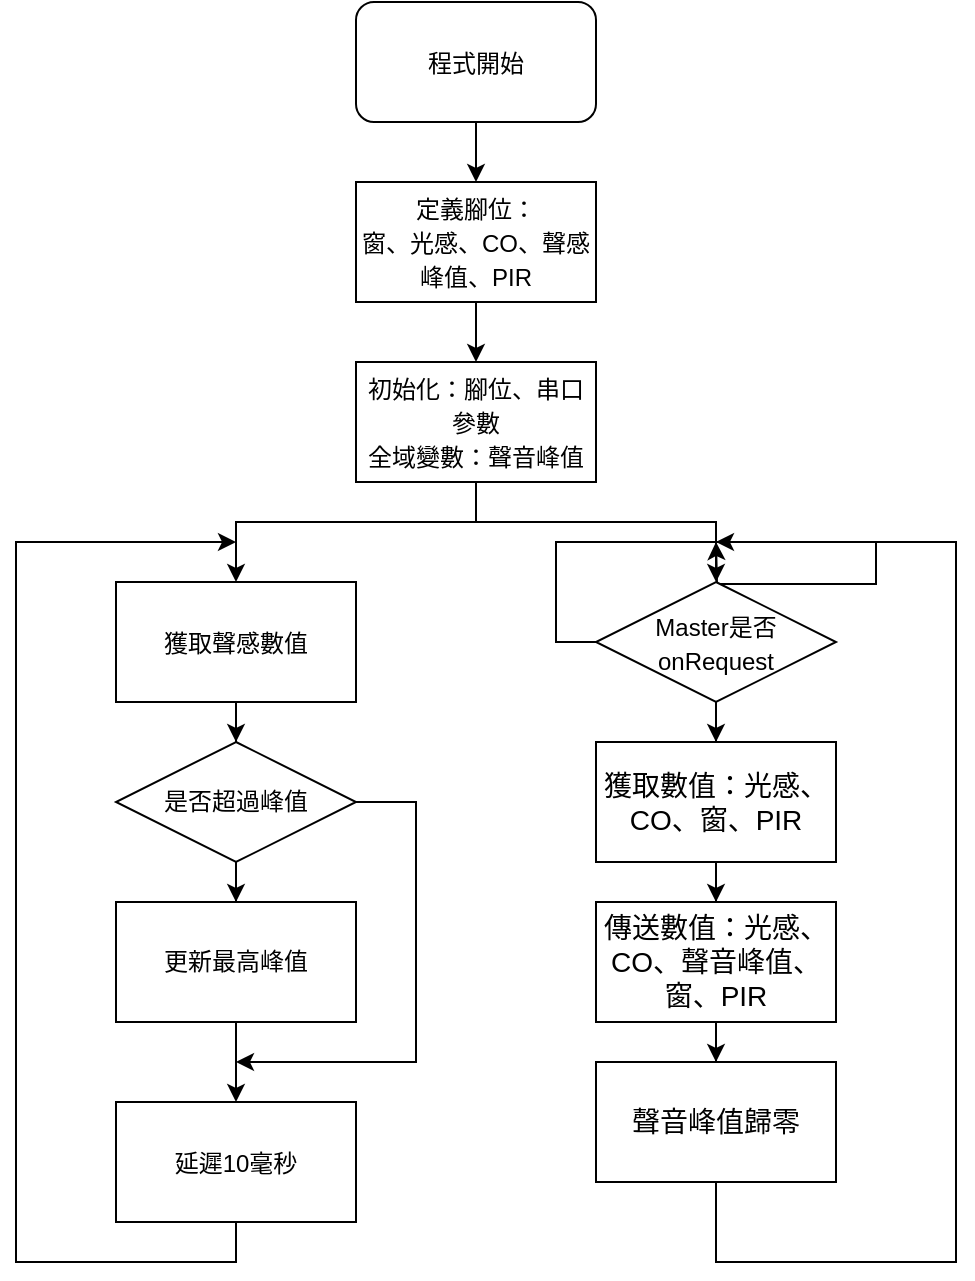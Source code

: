 <mxfile version="17.4.0" type="github">
  <diagram id="Zr0Yv7qYUi1ScYz8-S9F" name="第1頁">
    <mxGraphModel dx="730" dy="313" grid="1" gridSize="10" guides="1" tooltips="1" connect="1" arrows="1" fold="1" page="1" pageScale="1" pageWidth="827" pageHeight="1169" math="0" shadow="0">
      <root>
        <mxCell id="0" />
        <mxCell id="1" parent="0" />
        <mxCell id="sEIijlILCAp8ABGwAB-L-1" value="" style="edgeStyle=orthogonalEdgeStyle;rounded=0;orthogonalLoop=1;jettySize=auto;html=1;fontSize=14;" edge="1" parent="1" source="sEIijlILCAp8ABGwAB-L-2" target="sEIijlILCAp8ABGwAB-L-4">
          <mxGeometry relative="1" as="geometry" />
        </mxCell>
        <mxCell id="sEIijlILCAp8ABGwAB-L-2" value="&lt;font style=&quot;font-size: 12px&quot;&gt;程式開始&lt;/font&gt;" style="rounded=1;whiteSpace=wrap;html=1;fontSize=14;" vertex="1" parent="1">
          <mxGeometry x="250" y="30" width="120" height="60" as="geometry" />
        </mxCell>
        <mxCell id="sEIijlILCAp8ABGwAB-L-3" value="" style="edgeStyle=orthogonalEdgeStyle;rounded=0;orthogonalLoop=1;jettySize=auto;html=1;fontSize=14;" edge="1" parent="1" source="sEIijlILCAp8ABGwAB-L-4" target="sEIijlILCAp8ABGwAB-L-7">
          <mxGeometry relative="1" as="geometry" />
        </mxCell>
        <mxCell id="sEIijlILCAp8ABGwAB-L-4" value="&lt;font style=&quot;font-size: 12px&quot;&gt;定義腳位：&lt;br&gt;窗、光感、CO、聲感峰值、PIR&lt;/font&gt;" style="rounded=0;whiteSpace=wrap;html=1;fontSize=14;" vertex="1" parent="1">
          <mxGeometry x="250" y="120" width="120" height="60" as="geometry" />
        </mxCell>
        <mxCell id="sEIijlILCAp8ABGwAB-L-5" style="edgeStyle=orthogonalEdgeStyle;rounded=0;orthogonalLoop=1;jettySize=auto;html=1;exitX=0.5;exitY=1;exitDx=0;exitDy=0;fontSize=14;" edge="1" parent="1" source="sEIijlILCAp8ABGwAB-L-7" target="sEIijlILCAp8ABGwAB-L-9">
          <mxGeometry relative="1" as="geometry">
            <Array as="points">
              <mxPoint x="310" y="290" />
              <mxPoint x="190" y="290" />
            </Array>
          </mxGeometry>
        </mxCell>
        <mxCell id="sEIijlILCAp8ABGwAB-L-6" style="edgeStyle=orthogonalEdgeStyle;rounded=0;orthogonalLoop=1;jettySize=auto;html=1;exitX=0.5;exitY=1;exitDx=0;exitDy=0;fontSize=14;" edge="1" parent="1" source="sEIijlILCAp8ABGwAB-L-7">
          <mxGeometry relative="1" as="geometry">
            <mxPoint x="430.034" y="320" as="targetPoint" />
            <Array as="points">
              <mxPoint x="310" y="290" />
              <mxPoint x="430" y="290" />
            </Array>
          </mxGeometry>
        </mxCell>
        <mxCell id="sEIijlILCAp8ABGwAB-L-7" value="&lt;font style=&quot;font-size: 12px&quot;&gt;初始化：腳位、串口參數&lt;br&gt;全域變數：聲音峰值&lt;br&gt;&lt;/font&gt;" style="rounded=0;whiteSpace=wrap;html=1;fontSize=14;" vertex="1" parent="1">
          <mxGeometry x="250" y="210" width="120" height="60" as="geometry" />
        </mxCell>
        <mxCell id="sEIijlILCAp8ABGwAB-L-8" value="" style="edgeStyle=orthogonalEdgeStyle;rounded=0;orthogonalLoop=1;jettySize=auto;html=1;fontSize=12;" edge="1" parent="1" source="sEIijlILCAp8ABGwAB-L-9" target="sEIijlILCAp8ABGwAB-L-17">
          <mxGeometry relative="1" as="geometry" />
        </mxCell>
        <mxCell id="sEIijlILCAp8ABGwAB-L-9" value="&lt;font style=&quot;font-size: 12px&quot;&gt;獲取聲感數值&lt;/font&gt;" style="rounded=0;whiteSpace=wrap;html=1;fontSize=14;" vertex="1" parent="1">
          <mxGeometry x="130" y="320" width="120" height="60" as="geometry" />
        </mxCell>
        <mxCell id="sEIijlILCAp8ABGwAB-L-10" style="edgeStyle=orthogonalEdgeStyle;rounded=0;orthogonalLoop=1;jettySize=auto;html=1;exitX=0.5;exitY=1;exitDx=0;exitDy=0;fontSize=14;" edge="1" parent="1" source="sEIijlILCAp8ABGwAB-L-11">
          <mxGeometry relative="1" as="geometry">
            <mxPoint x="190.0" y="300" as="targetPoint" />
            <Array as="points">
              <mxPoint x="190" y="660" />
              <mxPoint x="80" y="660" />
              <mxPoint x="80" y="300" />
            </Array>
          </mxGeometry>
        </mxCell>
        <mxCell id="sEIijlILCAp8ABGwAB-L-11" value="&lt;font style=&quot;font-size: 12px&quot;&gt;延遲10毫秒&lt;/font&gt;" style="rounded=0;whiteSpace=wrap;html=1;fontSize=14;" vertex="1" parent="1">
          <mxGeometry x="130" y="580" width="120" height="60" as="geometry" />
        </mxCell>
        <mxCell id="sEIijlILCAp8ABGwAB-L-12" value="" style="edgeStyle=orthogonalEdgeStyle;rounded=0;orthogonalLoop=1;jettySize=auto;html=1;fontSize=12;" edge="1" parent="1" source="sEIijlILCAp8ABGwAB-L-14" target="sEIijlILCAp8ABGwAB-L-21">
          <mxGeometry relative="1" as="geometry" />
        </mxCell>
        <mxCell id="sEIijlILCAp8ABGwAB-L-13" style="edgeStyle=orthogonalEdgeStyle;rounded=0;orthogonalLoop=1;jettySize=auto;html=1;exitX=0;exitY=0.5;exitDx=0;exitDy=0;fontSize=12;" edge="1" parent="1" source="sEIijlILCAp8ABGwAB-L-14">
          <mxGeometry relative="1" as="geometry">
            <mxPoint x="430" y="300" as="targetPoint" />
          </mxGeometry>
        </mxCell>
        <mxCell id="sEIijlILCAp8ABGwAB-L-14" value="&lt;font style=&quot;font-size: 12px&quot;&gt;Master是否&lt;br&gt;onRequest&lt;br&gt;&lt;/font&gt;" style="rhombus;whiteSpace=wrap;html=1;fontSize=14;" vertex="1" parent="1">
          <mxGeometry x="370" y="320" width="120" height="60" as="geometry" />
        </mxCell>
        <mxCell id="sEIijlILCAp8ABGwAB-L-15" value="" style="edgeStyle=orthogonalEdgeStyle;rounded=0;orthogonalLoop=1;jettySize=auto;html=1;fontSize=12;" edge="1" parent="1" source="sEIijlILCAp8ABGwAB-L-17" target="sEIijlILCAp8ABGwAB-L-19">
          <mxGeometry relative="1" as="geometry" />
        </mxCell>
        <mxCell id="sEIijlILCAp8ABGwAB-L-16" style="edgeStyle=orthogonalEdgeStyle;rounded=0;orthogonalLoop=1;jettySize=auto;html=1;exitX=1;exitY=0.5;exitDx=0;exitDy=0;fontSize=12;" edge="1" parent="1" source="sEIijlILCAp8ABGwAB-L-17">
          <mxGeometry relative="1" as="geometry">
            <mxPoint x="190.0" y="560" as="targetPoint" />
            <Array as="points">
              <mxPoint x="280" y="430" />
              <mxPoint x="280" y="560" />
            </Array>
          </mxGeometry>
        </mxCell>
        <mxCell id="sEIijlILCAp8ABGwAB-L-17" value="是否超過峰值" style="rhombus;whiteSpace=wrap;html=1;fontSize=12;" vertex="1" parent="1">
          <mxGeometry x="130" y="400" width="120" height="60" as="geometry" />
        </mxCell>
        <mxCell id="sEIijlILCAp8ABGwAB-L-18" value="" style="edgeStyle=orthogonalEdgeStyle;rounded=0;orthogonalLoop=1;jettySize=auto;html=1;fontSize=12;" edge="1" parent="1" source="sEIijlILCAp8ABGwAB-L-19" target="sEIijlILCAp8ABGwAB-L-11">
          <mxGeometry relative="1" as="geometry" />
        </mxCell>
        <mxCell id="sEIijlILCAp8ABGwAB-L-19" value="更新最高峰值" style="rounded=0;whiteSpace=wrap;html=1;fontSize=12;" vertex="1" parent="1">
          <mxGeometry x="130" y="480" width="120" height="60" as="geometry" />
        </mxCell>
        <mxCell id="sEIijlILCAp8ABGwAB-L-20" value="" style="edgeStyle=orthogonalEdgeStyle;rounded=0;orthogonalLoop=1;jettySize=auto;html=1;fontSize=12;" edge="1" parent="1" source="sEIijlILCAp8ABGwAB-L-21" target="sEIijlILCAp8ABGwAB-L-23">
          <mxGeometry relative="1" as="geometry" />
        </mxCell>
        <mxCell id="sEIijlILCAp8ABGwAB-L-21" value="獲取數值：光感、CO、窗、PIR" style="whiteSpace=wrap;html=1;fontSize=14;" vertex="1" parent="1">
          <mxGeometry x="370" y="400" width="120" height="60" as="geometry" />
        </mxCell>
        <mxCell id="sEIijlILCAp8ABGwAB-L-22" value="" style="edgeStyle=orthogonalEdgeStyle;rounded=0;orthogonalLoop=1;jettySize=auto;html=1;fontSize=12;" edge="1" parent="1" source="sEIijlILCAp8ABGwAB-L-23" target="sEIijlILCAp8ABGwAB-L-25">
          <mxGeometry relative="1" as="geometry" />
        </mxCell>
        <mxCell id="sEIijlILCAp8ABGwAB-L-23" value="傳送數值：光感、CO、聲音峰值、窗、PIR" style="whiteSpace=wrap;html=1;fontSize=14;" vertex="1" parent="1">
          <mxGeometry x="370" y="480" width="120" height="60" as="geometry" />
        </mxCell>
        <mxCell id="sEIijlILCAp8ABGwAB-L-24" style="edgeStyle=orthogonalEdgeStyle;rounded=0;orthogonalLoop=1;jettySize=auto;html=1;exitX=0.5;exitY=1;exitDx=0;exitDy=0;fontSize=12;" edge="1" parent="1" source="sEIijlILCAp8ABGwAB-L-25">
          <mxGeometry relative="1" as="geometry">
            <mxPoint x="430" y="300" as="targetPoint" />
            <Array as="points">
              <mxPoint x="430" y="660" />
              <mxPoint x="550" y="660" />
              <mxPoint x="550" y="300" />
            </Array>
          </mxGeometry>
        </mxCell>
        <mxCell id="sEIijlILCAp8ABGwAB-L-25" value="聲音峰值歸零" style="whiteSpace=wrap;html=1;fontSize=14;" vertex="1" parent="1">
          <mxGeometry x="370" y="560" width="120" height="60" as="geometry" />
        </mxCell>
      </root>
    </mxGraphModel>
  </diagram>
</mxfile>
